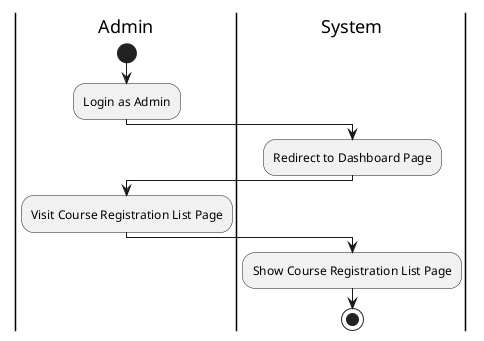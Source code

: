 @startuml ManageCourseRegistration
|Admin|
start
:Login as Admin;
|System|
:Redirect to Dashboard Page;
|Admin|
:Visit Course Registration List Page;
|System|
:Show Course Registration List Page;
stop
@enduml
